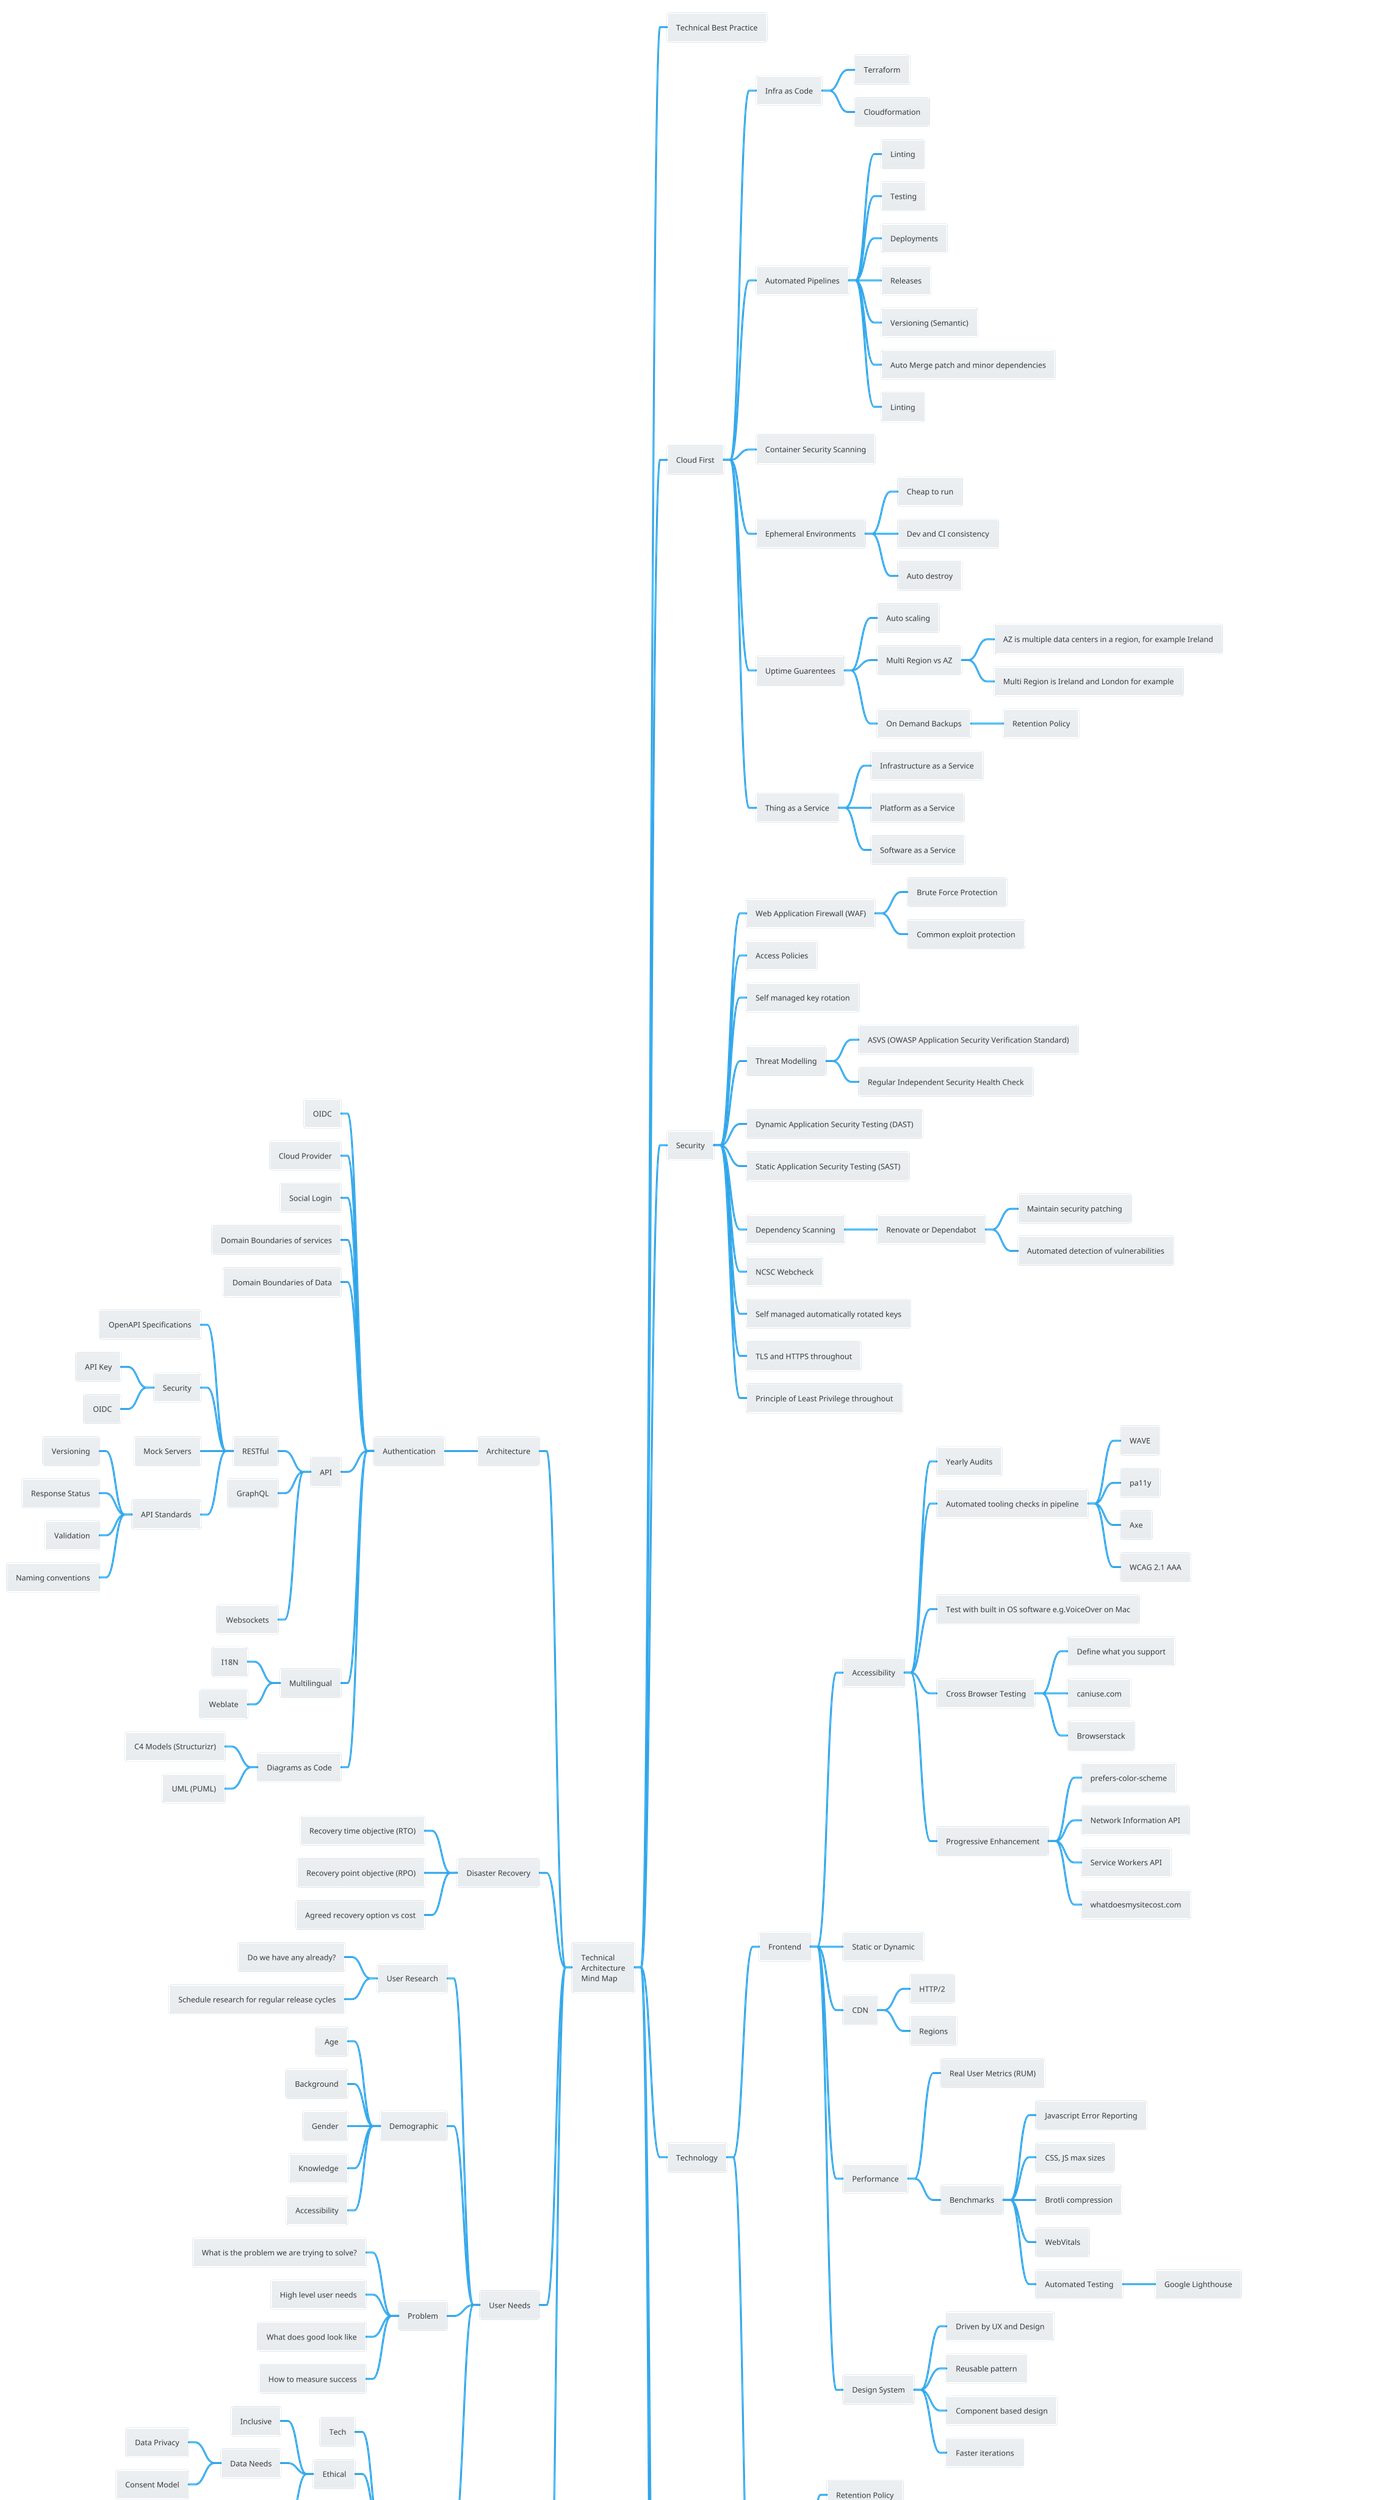@startmindmap

!theme cerulean

* Technical\nArchitecture\nMind Map

** Technical Best Practice

** Cloud First
*** Infra as Code
**** Terraform
**** Cloudformation
*** Automated Pipelines
**** Linting
**** Testing
**** Deployments
**** Releases
**** Versioning (Semantic)
**** Auto Merge patch and minor dependencies
**** Linting
*** Container Security Scanning
*** Ephemeral Environments
**** Cheap to run
**** Dev and CI consistency
**** Auto destroy
*** Uptime Guarentees
**** Auto scaling
**** Multi Region vs AZ
***** AZ is multiple data centers in a region, for example Ireland
***** Multi Region is Ireland and London for example
**** On Demand Backups
***** Retention Policy
*** Thing as a Service
**** Infrastructure as a Service
**** Platform as a Service
**** Software as a Service

** Security
*** Web Application Firewall (WAF)
**** Brute Force Protection
**** Common exploit protection
*** Access Policies
*** Self managed key rotation
*** Threat Modelling
**** ASVS (OWASP Application Security Verification Standard)
**** Regular Independent Security Health Check
*** Dynamic Application Security Testing (DAST)
*** Static Application Security Testing (SAST)
*** Dependency Scanning
**** Renovate or Dependabot
***** Maintain security patching
***** Automated detection of vulnerabilities
*** NCSC Webcheck
*** Self managed automatically rotated keys
*** TLS and HTTPS throughout
*** Principle of Least Privilege throughout

** Technology
*** Frontend
**** Accessibility
***** Yearly Audits
***** Automated tooling checks in pipeline
****** WAVE
****** pa11y
****** Axe
****** WCAG 2.1 AAA
***** Test with built in OS software e.g.VoiceOver on Mac
***** Cross Browser Testing
****** Define what you support
****** caniuse.com
****** Browserstack
***** Progressive Enhancement
****** prefers-color-scheme
****** Network Information API
****** Service Workers API
****** whatdoesmysitecost.com
**** Static or Dynamic
**** CDN
***** HTTP/2
***** Regions
**** Performance
***** Real User Metrics (RUM)
***** Benchmarks
****** Javascript Error Reporting
****** CSS, JS max sizes
****** Brotli compression
****** WebVitals
****** Automated Testing
******* Google Lighthouse
**** Design System
***** Driven by UX and Design
***** Reusable pattern
***** Component based design
***** Faster iterations

*** Data
**** Retention Policy
**** Security
***** Encryption at Rest
***** Customer Managed Encryption Keys
***** Access Policies
**** Ethics
***** Only store what is needed
***** GDPR - Right to forget
***** Consent Models
**** Versioning of Data Models
**** Backups
**** Availability

** Observability
*** Server Side Metrics
*** Tracing
**** AWS X-Ray
*** Alerting
*** Logging
*** Anonymised Data
*** Client Side Metrics
**** User Metrics
**** Web Vitals
*** Automated Business KPIs
*** Centralised Dashboards

** Technical Best Practice
*** Reusability
**** Identify common components
**** Reduce replication of code
*** Documentation (In Repo where possible)
**** Diagrams as Code
***** C4 Models (Structurizr)
***** UML (PUML)
***** Auto Generate low level diagrams from code base (If there is value)
**** Runbooks
**** READMEs
**** Architectural Decision Records (ADRs)
**** Contribution Guidelines
*** Testing
**** Unit
***** Testing of all domain and service layer components with mocked dependencies
**** Integration
***** Testing of domain and service layer components with real external dependencies
**** Acceptance/UI
***** Testing of full application with mocked external dependencies
**** Smoke
***** End to end testing of full application with development/production infrastructure
*** Tooling should be open source and industry standard
**** Application logging
**** Linting
**** OpenAPI Specifications
**** Authentication

left side

** Architecture
*** Authentication
**** OIDC
**** Cloud Provider
**** Social Login
**** Domain Boundaries of services
**** Domain Boundaries of Data
**** API
***** RESTful
****** OpenAPI Specifications
****** Security
******* API Key
******* OIDC
****** Mock Servers
****** API Standards
******* Versioning
******* Response Status
******* Validation
******* Naming conventions
***** GraphQL
***** Websockets
**** Multilingual
***** I18N
***** Weblate
**** Diagrams as Code
***** C4 Models (Structurizr)
***** UML (PUML)

** Disaster Recovery
*** Recovery time objective (RTO)
*** Recovery point objective (RPO)
*** Agreed recovery option vs cost

** User Needs
*** User Research
**** Do we have any already?
**** Schedule research for regular release cycles
*** Demographic
**** Age
**** Background
**** Gender
**** Knowledge
**** Accessibility
*** Problem
**** What is the problem we are trying to solve?
**** High level user needs
**** What does good look like
**** How to measure success
*** Constraints
**** Tech
**** Ethical
***** Inclusive
***** Data Needs
****** Data Privacy
****** Consent Model
***** Environmental
**** Business
**** Customer
**** Budget

** Agile
*** Sprint Reviews to stakeholders
*** Documentation published
*** Decision Records
*** Regular feedback cycles

@endmindmap
